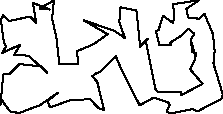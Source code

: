 unitsize(0.001cm);
// 25315.7
draw((3477,949)--(3393,782));
draw((3393,782)--(3613,523));
draw((3613,523)--(3232,324));
draw((3232,324)--(3230,380));
draw((3230,380)--(2823,376));
draw((2823,376)--(2779,435));
draw((2779,435)--(2609,1286));
draw((2609,1286)--(2643,1320));
draw((2643,1320)--(2503,1172));
draw((2503,1172)--(2502,1274));
draw((2502,1274)--(2445,1820));
draw((2445,1820)--(2164,1874));
draw((2164,1874)--(2143,1611));
draw((2143,1611)--(2243,1332));
draw((2243,1332)--(2053,1461));
draw((2053,1461)--(1513,1646));
draw((1513,1646)--(1937,1400));
draw((1937,1400)--(1689,1223));
draw((1689,1223)--(1398,1100));
draw((1398,1100)--(1419,872));
draw((1419,872)--(1086,868));
draw((1086,868)--(1034,1344));
draw((1034,1344)--(958,1670));
draw((958,1670)--(989,1997));
draw((989,1997)--(739,1850));
draw((739,1850)--(920,1835));
draw((920,1835)--(618,1953));
draw((618,1953)--(678,1599));
draw((678,1599)--(571,1711));
draw((571,1711)--(198,1632));
draw((198,1632)--(91,1732));
draw((91,1732)--(53,1657));
draw((53,1657)--(106,1267));
draw((106,1267)--(144,1185));
draw((144,1185)--(78,1066));
draw((78,1066)--(397,1217));
draw((397,1217)--(285,1029));
draw((285,1029)--(538,1023));
draw((538,1023)--(878,715));
draw((878,715)--(765,833));
draw((765,833)--(382,872));
draw((382,872)--(201,693));
draw((201,693)--(96,691));
draw((96,691)--(48,154));
draw((48,154)--(48,267));
draw((48,267)--(217,38));
draw((217,38)--(374,9));
draw((374,9)--(640,110));
draw((640,110)--(741,146));
draw((741,146)--(1067,371));
draw((1067,371)--(876,220));
draw((876,220)--(923,108));
draw((923,108)--(1280,237));
draw((1280,237)--(1628,253));
draw((1628,253)--(1782,93));
draw((1782,93)--(1878,59));
draw((1878,59)--(1754,559));
draw((1754,559)--(1668,658));
draw((1668,658)--(1741,712));
draw((1741,712)--(1806,733));
draw((1806,733)--(2081,1011));
draw((2081,1011)--(2186,766));
draw((2186,766)--(2502,146));
draw((2502,146)--(2753,283));
draw((2753,283)--(3019,189));
draw((3019,189)--(3035,152));
draw((3035,152)--(2977,39));
draw((2977,39)--(3048,1));
draw((3048,1)--(3431,78));
draw((3431,78)--(3527,41));
draw((3527,41)--(3941,258));
draw((3941,258)--(3972,329));
draw((3972,329)--(3803,886));
draw((3803,886)--(3825,1101));
draw((3825,1101)--(3796,1401));
draw((3796,1401)--(3702,1624));
draw((3702,1624)--(3646,1758));
draw((3646,1758)--(3551,1673));
draw((3551,1673)--(3359,1693));
draw((3359,1693)--(3326,1846));
draw((3326,1846)--(3548,1999));
draw((3548,1999)--(3104,1931));
draw((3104,1931)--(3083,1938));
draw((3083,1938)--(3105,1823));
draw((3105,1823)--(3098,1594));
draw((3098,1594)--(2916,1724));
draw((2916,1724)--(2835,1472));
draw((2835,1472)--(2790,1457));
draw((2790,1457)--(2849,1214));
draw((2849,1214)--(3061,1211));
draw((3061,1211)--(3029,1242));
draw((3029,1242)--(3239,1376));
draw((3239,1376)--(3364,1498));
draw((3364,1498)--(3468,1404));
draw((3468,1404)--(3404,1307));
draw((3404,1307)--(3430,1088));
draw((3430,1088)--(3423,1241));
draw((3423,1241)--(3479,1023));
draw((3479,1023)--(3502,1067));
draw((3502,1067)--(3477,949));
